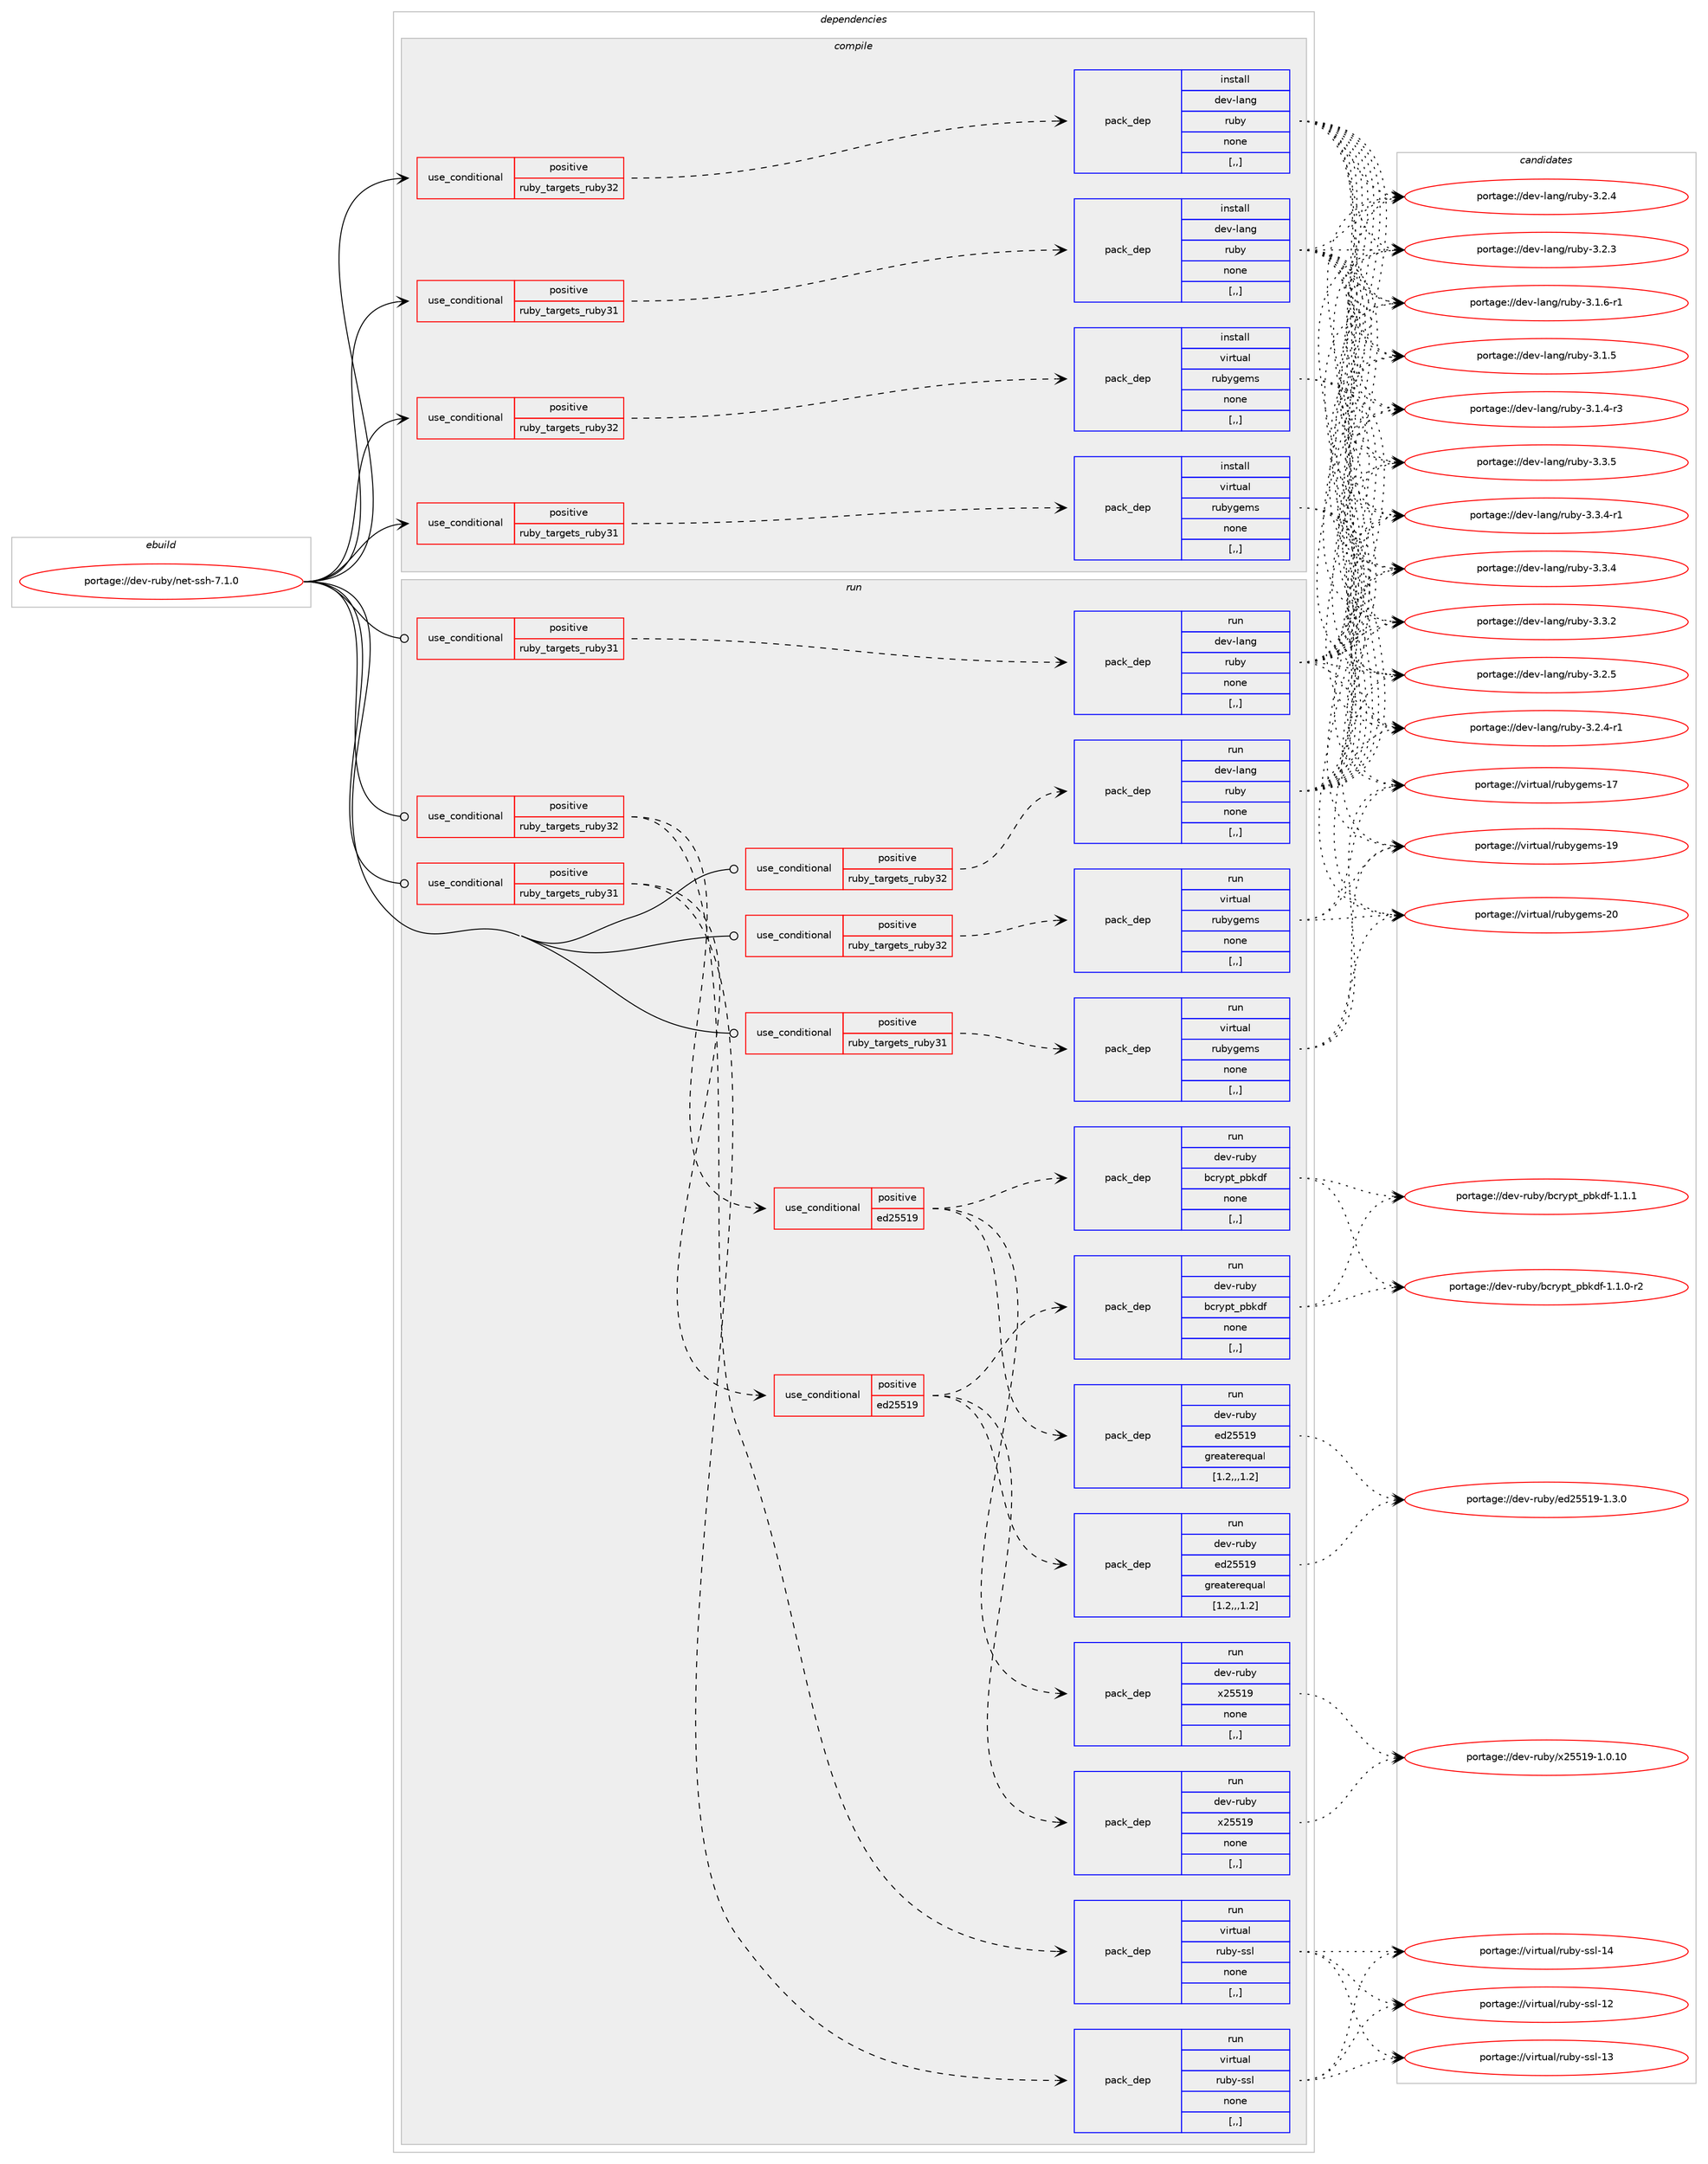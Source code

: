 digraph prolog {

# *************
# Graph options
# *************

newrank=true;
concentrate=true;
compound=true;
graph [rankdir=LR,fontname=Helvetica,fontsize=10,ranksep=1.5];#, ranksep=2.5, nodesep=0.2];
edge  [arrowhead=vee];
node  [fontname=Helvetica,fontsize=10];

# **********
# The ebuild
# **********

subgraph cluster_leftcol {
color=gray;
label=<<i>ebuild</i>>;
id [label="portage://dev-ruby/net-ssh-7.1.0", color=red, width=4, href="../dev-ruby/net-ssh-7.1.0.svg"];
}

# ****************
# The dependencies
# ****************

subgraph cluster_midcol {
color=gray;
label=<<i>dependencies</i>>;
subgraph cluster_compile {
fillcolor="#eeeeee";
style=filled;
label=<<i>compile</i>>;
subgraph cond182848 {
dependency688682 [label=<<TABLE BORDER="0" CELLBORDER="1" CELLSPACING="0" CELLPADDING="4"><TR><TD ROWSPAN="3" CELLPADDING="10">use_conditional</TD></TR><TR><TD>positive</TD></TR><TR><TD>ruby_targets_ruby31</TD></TR></TABLE>>, shape=none, color=red];
subgraph pack500897 {
dependency688683 [label=<<TABLE BORDER="0" CELLBORDER="1" CELLSPACING="0" CELLPADDING="4" WIDTH="220"><TR><TD ROWSPAN="6" CELLPADDING="30">pack_dep</TD></TR><TR><TD WIDTH="110">install</TD></TR><TR><TD>dev-lang</TD></TR><TR><TD>ruby</TD></TR><TR><TD>none</TD></TR><TR><TD>[,,]</TD></TR></TABLE>>, shape=none, color=blue];
}
dependency688682:e -> dependency688683:w [weight=20,style="dashed",arrowhead="vee"];
}
id:e -> dependency688682:w [weight=20,style="solid",arrowhead="vee"];
subgraph cond182849 {
dependency688684 [label=<<TABLE BORDER="0" CELLBORDER="1" CELLSPACING="0" CELLPADDING="4"><TR><TD ROWSPAN="3" CELLPADDING="10">use_conditional</TD></TR><TR><TD>positive</TD></TR><TR><TD>ruby_targets_ruby31</TD></TR></TABLE>>, shape=none, color=red];
subgraph pack500898 {
dependency688685 [label=<<TABLE BORDER="0" CELLBORDER="1" CELLSPACING="0" CELLPADDING="4" WIDTH="220"><TR><TD ROWSPAN="6" CELLPADDING="30">pack_dep</TD></TR><TR><TD WIDTH="110">install</TD></TR><TR><TD>virtual</TD></TR><TR><TD>rubygems</TD></TR><TR><TD>none</TD></TR><TR><TD>[,,]</TD></TR></TABLE>>, shape=none, color=blue];
}
dependency688684:e -> dependency688685:w [weight=20,style="dashed",arrowhead="vee"];
}
id:e -> dependency688684:w [weight=20,style="solid",arrowhead="vee"];
subgraph cond182850 {
dependency688686 [label=<<TABLE BORDER="0" CELLBORDER="1" CELLSPACING="0" CELLPADDING="4"><TR><TD ROWSPAN="3" CELLPADDING="10">use_conditional</TD></TR><TR><TD>positive</TD></TR><TR><TD>ruby_targets_ruby32</TD></TR></TABLE>>, shape=none, color=red];
subgraph pack500899 {
dependency688687 [label=<<TABLE BORDER="0" CELLBORDER="1" CELLSPACING="0" CELLPADDING="4" WIDTH="220"><TR><TD ROWSPAN="6" CELLPADDING="30">pack_dep</TD></TR><TR><TD WIDTH="110">install</TD></TR><TR><TD>dev-lang</TD></TR><TR><TD>ruby</TD></TR><TR><TD>none</TD></TR><TR><TD>[,,]</TD></TR></TABLE>>, shape=none, color=blue];
}
dependency688686:e -> dependency688687:w [weight=20,style="dashed",arrowhead="vee"];
}
id:e -> dependency688686:w [weight=20,style="solid",arrowhead="vee"];
subgraph cond182851 {
dependency688688 [label=<<TABLE BORDER="0" CELLBORDER="1" CELLSPACING="0" CELLPADDING="4"><TR><TD ROWSPAN="3" CELLPADDING="10">use_conditional</TD></TR><TR><TD>positive</TD></TR><TR><TD>ruby_targets_ruby32</TD></TR></TABLE>>, shape=none, color=red];
subgraph pack500900 {
dependency688689 [label=<<TABLE BORDER="0" CELLBORDER="1" CELLSPACING="0" CELLPADDING="4" WIDTH="220"><TR><TD ROWSPAN="6" CELLPADDING="30">pack_dep</TD></TR><TR><TD WIDTH="110">install</TD></TR><TR><TD>virtual</TD></TR><TR><TD>rubygems</TD></TR><TR><TD>none</TD></TR><TR><TD>[,,]</TD></TR></TABLE>>, shape=none, color=blue];
}
dependency688688:e -> dependency688689:w [weight=20,style="dashed",arrowhead="vee"];
}
id:e -> dependency688688:w [weight=20,style="solid",arrowhead="vee"];
}
subgraph cluster_compileandrun {
fillcolor="#eeeeee";
style=filled;
label=<<i>compile and run</i>>;
}
subgraph cluster_run {
fillcolor="#eeeeee";
style=filled;
label=<<i>run</i>>;
subgraph cond182852 {
dependency688690 [label=<<TABLE BORDER="0" CELLBORDER="1" CELLSPACING="0" CELLPADDING="4"><TR><TD ROWSPAN="3" CELLPADDING="10">use_conditional</TD></TR><TR><TD>positive</TD></TR><TR><TD>ruby_targets_ruby31</TD></TR></TABLE>>, shape=none, color=red];
subgraph pack500901 {
dependency688691 [label=<<TABLE BORDER="0" CELLBORDER="1" CELLSPACING="0" CELLPADDING="4" WIDTH="220"><TR><TD ROWSPAN="6" CELLPADDING="30">pack_dep</TD></TR><TR><TD WIDTH="110">run</TD></TR><TR><TD>dev-lang</TD></TR><TR><TD>ruby</TD></TR><TR><TD>none</TD></TR><TR><TD>[,,]</TD></TR></TABLE>>, shape=none, color=blue];
}
dependency688690:e -> dependency688691:w [weight=20,style="dashed",arrowhead="vee"];
}
id:e -> dependency688690:w [weight=20,style="solid",arrowhead="odot"];
subgraph cond182853 {
dependency688692 [label=<<TABLE BORDER="0" CELLBORDER="1" CELLSPACING="0" CELLPADDING="4"><TR><TD ROWSPAN="3" CELLPADDING="10">use_conditional</TD></TR><TR><TD>positive</TD></TR><TR><TD>ruby_targets_ruby31</TD></TR></TABLE>>, shape=none, color=red];
subgraph pack500902 {
dependency688693 [label=<<TABLE BORDER="0" CELLBORDER="1" CELLSPACING="0" CELLPADDING="4" WIDTH="220"><TR><TD ROWSPAN="6" CELLPADDING="30">pack_dep</TD></TR><TR><TD WIDTH="110">run</TD></TR><TR><TD>virtual</TD></TR><TR><TD>ruby-ssl</TD></TR><TR><TD>none</TD></TR><TR><TD>[,,]</TD></TR></TABLE>>, shape=none, color=blue];
}
dependency688692:e -> dependency688693:w [weight=20,style="dashed",arrowhead="vee"];
subgraph cond182854 {
dependency688694 [label=<<TABLE BORDER="0" CELLBORDER="1" CELLSPACING="0" CELLPADDING="4"><TR><TD ROWSPAN="3" CELLPADDING="10">use_conditional</TD></TR><TR><TD>positive</TD></TR><TR><TD>ed25519</TD></TR></TABLE>>, shape=none, color=red];
subgraph pack500903 {
dependency688695 [label=<<TABLE BORDER="0" CELLBORDER="1" CELLSPACING="0" CELLPADDING="4" WIDTH="220"><TR><TD ROWSPAN="6" CELLPADDING="30">pack_dep</TD></TR><TR><TD WIDTH="110">run</TD></TR><TR><TD>dev-ruby</TD></TR><TR><TD>ed25519</TD></TR><TR><TD>greaterequal</TD></TR><TR><TD>[1.2,,,1.2]</TD></TR></TABLE>>, shape=none, color=blue];
}
dependency688694:e -> dependency688695:w [weight=20,style="dashed",arrowhead="vee"];
subgraph pack500904 {
dependency688696 [label=<<TABLE BORDER="0" CELLBORDER="1" CELLSPACING="0" CELLPADDING="4" WIDTH="220"><TR><TD ROWSPAN="6" CELLPADDING="30">pack_dep</TD></TR><TR><TD WIDTH="110">run</TD></TR><TR><TD>dev-ruby</TD></TR><TR><TD>x25519</TD></TR><TR><TD>none</TD></TR><TR><TD>[,,]</TD></TR></TABLE>>, shape=none, color=blue];
}
dependency688694:e -> dependency688696:w [weight=20,style="dashed",arrowhead="vee"];
subgraph pack500905 {
dependency688697 [label=<<TABLE BORDER="0" CELLBORDER="1" CELLSPACING="0" CELLPADDING="4" WIDTH="220"><TR><TD ROWSPAN="6" CELLPADDING="30">pack_dep</TD></TR><TR><TD WIDTH="110">run</TD></TR><TR><TD>dev-ruby</TD></TR><TR><TD>bcrypt_pbkdf</TD></TR><TR><TD>none</TD></TR><TR><TD>[,,]</TD></TR></TABLE>>, shape=none, color=blue];
}
dependency688694:e -> dependency688697:w [weight=20,style="dashed",arrowhead="vee"];
}
dependency688692:e -> dependency688694:w [weight=20,style="dashed",arrowhead="vee"];
}
id:e -> dependency688692:w [weight=20,style="solid",arrowhead="odot"];
subgraph cond182855 {
dependency688698 [label=<<TABLE BORDER="0" CELLBORDER="1" CELLSPACING="0" CELLPADDING="4"><TR><TD ROWSPAN="3" CELLPADDING="10">use_conditional</TD></TR><TR><TD>positive</TD></TR><TR><TD>ruby_targets_ruby31</TD></TR></TABLE>>, shape=none, color=red];
subgraph pack500906 {
dependency688699 [label=<<TABLE BORDER="0" CELLBORDER="1" CELLSPACING="0" CELLPADDING="4" WIDTH="220"><TR><TD ROWSPAN="6" CELLPADDING="30">pack_dep</TD></TR><TR><TD WIDTH="110">run</TD></TR><TR><TD>virtual</TD></TR><TR><TD>rubygems</TD></TR><TR><TD>none</TD></TR><TR><TD>[,,]</TD></TR></TABLE>>, shape=none, color=blue];
}
dependency688698:e -> dependency688699:w [weight=20,style="dashed",arrowhead="vee"];
}
id:e -> dependency688698:w [weight=20,style="solid",arrowhead="odot"];
subgraph cond182856 {
dependency688700 [label=<<TABLE BORDER="0" CELLBORDER="1" CELLSPACING="0" CELLPADDING="4"><TR><TD ROWSPAN="3" CELLPADDING="10">use_conditional</TD></TR><TR><TD>positive</TD></TR><TR><TD>ruby_targets_ruby32</TD></TR></TABLE>>, shape=none, color=red];
subgraph pack500907 {
dependency688701 [label=<<TABLE BORDER="0" CELLBORDER="1" CELLSPACING="0" CELLPADDING="4" WIDTH="220"><TR><TD ROWSPAN="6" CELLPADDING="30">pack_dep</TD></TR><TR><TD WIDTH="110">run</TD></TR><TR><TD>dev-lang</TD></TR><TR><TD>ruby</TD></TR><TR><TD>none</TD></TR><TR><TD>[,,]</TD></TR></TABLE>>, shape=none, color=blue];
}
dependency688700:e -> dependency688701:w [weight=20,style="dashed",arrowhead="vee"];
}
id:e -> dependency688700:w [weight=20,style="solid",arrowhead="odot"];
subgraph cond182857 {
dependency688702 [label=<<TABLE BORDER="0" CELLBORDER="1" CELLSPACING="0" CELLPADDING="4"><TR><TD ROWSPAN="3" CELLPADDING="10">use_conditional</TD></TR><TR><TD>positive</TD></TR><TR><TD>ruby_targets_ruby32</TD></TR></TABLE>>, shape=none, color=red];
subgraph pack500908 {
dependency688703 [label=<<TABLE BORDER="0" CELLBORDER="1" CELLSPACING="0" CELLPADDING="4" WIDTH="220"><TR><TD ROWSPAN="6" CELLPADDING="30">pack_dep</TD></TR><TR><TD WIDTH="110">run</TD></TR><TR><TD>virtual</TD></TR><TR><TD>ruby-ssl</TD></TR><TR><TD>none</TD></TR><TR><TD>[,,]</TD></TR></TABLE>>, shape=none, color=blue];
}
dependency688702:e -> dependency688703:w [weight=20,style="dashed",arrowhead="vee"];
subgraph cond182858 {
dependency688704 [label=<<TABLE BORDER="0" CELLBORDER="1" CELLSPACING="0" CELLPADDING="4"><TR><TD ROWSPAN="3" CELLPADDING="10">use_conditional</TD></TR><TR><TD>positive</TD></TR><TR><TD>ed25519</TD></TR></TABLE>>, shape=none, color=red];
subgraph pack500909 {
dependency688705 [label=<<TABLE BORDER="0" CELLBORDER="1" CELLSPACING="0" CELLPADDING="4" WIDTH="220"><TR><TD ROWSPAN="6" CELLPADDING="30">pack_dep</TD></TR><TR><TD WIDTH="110">run</TD></TR><TR><TD>dev-ruby</TD></TR><TR><TD>ed25519</TD></TR><TR><TD>greaterequal</TD></TR><TR><TD>[1.2,,,1.2]</TD></TR></TABLE>>, shape=none, color=blue];
}
dependency688704:e -> dependency688705:w [weight=20,style="dashed",arrowhead="vee"];
subgraph pack500910 {
dependency688706 [label=<<TABLE BORDER="0" CELLBORDER="1" CELLSPACING="0" CELLPADDING="4" WIDTH="220"><TR><TD ROWSPAN="6" CELLPADDING="30">pack_dep</TD></TR><TR><TD WIDTH="110">run</TD></TR><TR><TD>dev-ruby</TD></TR><TR><TD>x25519</TD></TR><TR><TD>none</TD></TR><TR><TD>[,,]</TD></TR></TABLE>>, shape=none, color=blue];
}
dependency688704:e -> dependency688706:w [weight=20,style="dashed",arrowhead="vee"];
subgraph pack500911 {
dependency688707 [label=<<TABLE BORDER="0" CELLBORDER="1" CELLSPACING="0" CELLPADDING="4" WIDTH="220"><TR><TD ROWSPAN="6" CELLPADDING="30">pack_dep</TD></TR><TR><TD WIDTH="110">run</TD></TR><TR><TD>dev-ruby</TD></TR><TR><TD>bcrypt_pbkdf</TD></TR><TR><TD>none</TD></TR><TR><TD>[,,]</TD></TR></TABLE>>, shape=none, color=blue];
}
dependency688704:e -> dependency688707:w [weight=20,style="dashed",arrowhead="vee"];
}
dependency688702:e -> dependency688704:w [weight=20,style="dashed",arrowhead="vee"];
}
id:e -> dependency688702:w [weight=20,style="solid",arrowhead="odot"];
subgraph cond182859 {
dependency688708 [label=<<TABLE BORDER="0" CELLBORDER="1" CELLSPACING="0" CELLPADDING="4"><TR><TD ROWSPAN="3" CELLPADDING="10">use_conditional</TD></TR><TR><TD>positive</TD></TR><TR><TD>ruby_targets_ruby32</TD></TR></TABLE>>, shape=none, color=red];
subgraph pack500912 {
dependency688709 [label=<<TABLE BORDER="0" CELLBORDER="1" CELLSPACING="0" CELLPADDING="4" WIDTH="220"><TR><TD ROWSPAN="6" CELLPADDING="30">pack_dep</TD></TR><TR><TD WIDTH="110">run</TD></TR><TR><TD>virtual</TD></TR><TR><TD>rubygems</TD></TR><TR><TD>none</TD></TR><TR><TD>[,,]</TD></TR></TABLE>>, shape=none, color=blue];
}
dependency688708:e -> dependency688709:w [weight=20,style="dashed",arrowhead="vee"];
}
id:e -> dependency688708:w [weight=20,style="solid",arrowhead="odot"];
}
}

# **************
# The candidates
# **************

subgraph cluster_choices {
rank=same;
color=gray;
label=<<i>candidates</i>>;

subgraph choice500897 {
color=black;
nodesep=1;
choice10010111845108971101034711411798121455146514653 [label="portage://dev-lang/ruby-3.3.5", color=red, width=4,href="../dev-lang/ruby-3.3.5.svg"];
choice100101118451089711010347114117981214551465146524511449 [label="portage://dev-lang/ruby-3.3.4-r1", color=red, width=4,href="../dev-lang/ruby-3.3.4-r1.svg"];
choice10010111845108971101034711411798121455146514652 [label="portage://dev-lang/ruby-3.3.4", color=red, width=4,href="../dev-lang/ruby-3.3.4.svg"];
choice10010111845108971101034711411798121455146514650 [label="portage://dev-lang/ruby-3.3.2", color=red, width=4,href="../dev-lang/ruby-3.3.2.svg"];
choice10010111845108971101034711411798121455146504653 [label="portage://dev-lang/ruby-3.2.5", color=red, width=4,href="../dev-lang/ruby-3.2.5.svg"];
choice100101118451089711010347114117981214551465046524511449 [label="portage://dev-lang/ruby-3.2.4-r1", color=red, width=4,href="../dev-lang/ruby-3.2.4-r1.svg"];
choice10010111845108971101034711411798121455146504652 [label="portage://dev-lang/ruby-3.2.4", color=red, width=4,href="../dev-lang/ruby-3.2.4.svg"];
choice10010111845108971101034711411798121455146504651 [label="portage://dev-lang/ruby-3.2.3", color=red, width=4,href="../dev-lang/ruby-3.2.3.svg"];
choice100101118451089711010347114117981214551464946544511449 [label="portage://dev-lang/ruby-3.1.6-r1", color=red, width=4,href="../dev-lang/ruby-3.1.6-r1.svg"];
choice10010111845108971101034711411798121455146494653 [label="portage://dev-lang/ruby-3.1.5", color=red, width=4,href="../dev-lang/ruby-3.1.5.svg"];
choice100101118451089711010347114117981214551464946524511451 [label="portage://dev-lang/ruby-3.1.4-r3", color=red, width=4,href="../dev-lang/ruby-3.1.4-r3.svg"];
dependency688683:e -> choice10010111845108971101034711411798121455146514653:w [style=dotted,weight="100"];
dependency688683:e -> choice100101118451089711010347114117981214551465146524511449:w [style=dotted,weight="100"];
dependency688683:e -> choice10010111845108971101034711411798121455146514652:w [style=dotted,weight="100"];
dependency688683:e -> choice10010111845108971101034711411798121455146514650:w [style=dotted,weight="100"];
dependency688683:e -> choice10010111845108971101034711411798121455146504653:w [style=dotted,weight="100"];
dependency688683:e -> choice100101118451089711010347114117981214551465046524511449:w [style=dotted,weight="100"];
dependency688683:e -> choice10010111845108971101034711411798121455146504652:w [style=dotted,weight="100"];
dependency688683:e -> choice10010111845108971101034711411798121455146504651:w [style=dotted,weight="100"];
dependency688683:e -> choice100101118451089711010347114117981214551464946544511449:w [style=dotted,weight="100"];
dependency688683:e -> choice10010111845108971101034711411798121455146494653:w [style=dotted,weight="100"];
dependency688683:e -> choice100101118451089711010347114117981214551464946524511451:w [style=dotted,weight="100"];
}
subgraph choice500898 {
color=black;
nodesep=1;
choice118105114116117971084711411798121103101109115455048 [label="portage://virtual/rubygems-20", color=red, width=4,href="../virtual/rubygems-20.svg"];
choice118105114116117971084711411798121103101109115454957 [label="portage://virtual/rubygems-19", color=red, width=4,href="../virtual/rubygems-19.svg"];
choice118105114116117971084711411798121103101109115454955 [label="portage://virtual/rubygems-17", color=red, width=4,href="../virtual/rubygems-17.svg"];
dependency688685:e -> choice118105114116117971084711411798121103101109115455048:w [style=dotted,weight="100"];
dependency688685:e -> choice118105114116117971084711411798121103101109115454957:w [style=dotted,weight="100"];
dependency688685:e -> choice118105114116117971084711411798121103101109115454955:w [style=dotted,weight="100"];
}
subgraph choice500899 {
color=black;
nodesep=1;
choice10010111845108971101034711411798121455146514653 [label="portage://dev-lang/ruby-3.3.5", color=red, width=4,href="../dev-lang/ruby-3.3.5.svg"];
choice100101118451089711010347114117981214551465146524511449 [label="portage://dev-lang/ruby-3.3.4-r1", color=red, width=4,href="../dev-lang/ruby-3.3.4-r1.svg"];
choice10010111845108971101034711411798121455146514652 [label="portage://dev-lang/ruby-3.3.4", color=red, width=4,href="../dev-lang/ruby-3.3.4.svg"];
choice10010111845108971101034711411798121455146514650 [label="portage://dev-lang/ruby-3.3.2", color=red, width=4,href="../dev-lang/ruby-3.3.2.svg"];
choice10010111845108971101034711411798121455146504653 [label="portage://dev-lang/ruby-3.2.5", color=red, width=4,href="../dev-lang/ruby-3.2.5.svg"];
choice100101118451089711010347114117981214551465046524511449 [label="portage://dev-lang/ruby-3.2.4-r1", color=red, width=4,href="../dev-lang/ruby-3.2.4-r1.svg"];
choice10010111845108971101034711411798121455146504652 [label="portage://dev-lang/ruby-3.2.4", color=red, width=4,href="../dev-lang/ruby-3.2.4.svg"];
choice10010111845108971101034711411798121455146504651 [label="portage://dev-lang/ruby-3.2.3", color=red, width=4,href="../dev-lang/ruby-3.2.3.svg"];
choice100101118451089711010347114117981214551464946544511449 [label="portage://dev-lang/ruby-3.1.6-r1", color=red, width=4,href="../dev-lang/ruby-3.1.6-r1.svg"];
choice10010111845108971101034711411798121455146494653 [label="portage://dev-lang/ruby-3.1.5", color=red, width=4,href="../dev-lang/ruby-3.1.5.svg"];
choice100101118451089711010347114117981214551464946524511451 [label="portage://dev-lang/ruby-3.1.4-r3", color=red, width=4,href="../dev-lang/ruby-3.1.4-r3.svg"];
dependency688687:e -> choice10010111845108971101034711411798121455146514653:w [style=dotted,weight="100"];
dependency688687:e -> choice100101118451089711010347114117981214551465146524511449:w [style=dotted,weight="100"];
dependency688687:e -> choice10010111845108971101034711411798121455146514652:w [style=dotted,weight="100"];
dependency688687:e -> choice10010111845108971101034711411798121455146514650:w [style=dotted,weight="100"];
dependency688687:e -> choice10010111845108971101034711411798121455146504653:w [style=dotted,weight="100"];
dependency688687:e -> choice100101118451089711010347114117981214551465046524511449:w [style=dotted,weight="100"];
dependency688687:e -> choice10010111845108971101034711411798121455146504652:w [style=dotted,weight="100"];
dependency688687:e -> choice10010111845108971101034711411798121455146504651:w [style=dotted,weight="100"];
dependency688687:e -> choice100101118451089711010347114117981214551464946544511449:w [style=dotted,weight="100"];
dependency688687:e -> choice10010111845108971101034711411798121455146494653:w [style=dotted,weight="100"];
dependency688687:e -> choice100101118451089711010347114117981214551464946524511451:w [style=dotted,weight="100"];
}
subgraph choice500900 {
color=black;
nodesep=1;
choice118105114116117971084711411798121103101109115455048 [label="portage://virtual/rubygems-20", color=red, width=4,href="../virtual/rubygems-20.svg"];
choice118105114116117971084711411798121103101109115454957 [label="portage://virtual/rubygems-19", color=red, width=4,href="../virtual/rubygems-19.svg"];
choice118105114116117971084711411798121103101109115454955 [label="portage://virtual/rubygems-17", color=red, width=4,href="../virtual/rubygems-17.svg"];
dependency688689:e -> choice118105114116117971084711411798121103101109115455048:w [style=dotted,weight="100"];
dependency688689:e -> choice118105114116117971084711411798121103101109115454957:w [style=dotted,weight="100"];
dependency688689:e -> choice118105114116117971084711411798121103101109115454955:w [style=dotted,weight="100"];
}
subgraph choice500901 {
color=black;
nodesep=1;
choice10010111845108971101034711411798121455146514653 [label="portage://dev-lang/ruby-3.3.5", color=red, width=4,href="../dev-lang/ruby-3.3.5.svg"];
choice100101118451089711010347114117981214551465146524511449 [label="portage://dev-lang/ruby-3.3.4-r1", color=red, width=4,href="../dev-lang/ruby-3.3.4-r1.svg"];
choice10010111845108971101034711411798121455146514652 [label="portage://dev-lang/ruby-3.3.4", color=red, width=4,href="../dev-lang/ruby-3.3.4.svg"];
choice10010111845108971101034711411798121455146514650 [label="portage://dev-lang/ruby-3.3.2", color=red, width=4,href="../dev-lang/ruby-3.3.2.svg"];
choice10010111845108971101034711411798121455146504653 [label="portage://dev-lang/ruby-3.2.5", color=red, width=4,href="../dev-lang/ruby-3.2.5.svg"];
choice100101118451089711010347114117981214551465046524511449 [label="portage://dev-lang/ruby-3.2.4-r1", color=red, width=4,href="../dev-lang/ruby-3.2.4-r1.svg"];
choice10010111845108971101034711411798121455146504652 [label="portage://dev-lang/ruby-3.2.4", color=red, width=4,href="../dev-lang/ruby-3.2.4.svg"];
choice10010111845108971101034711411798121455146504651 [label="portage://dev-lang/ruby-3.2.3", color=red, width=4,href="../dev-lang/ruby-3.2.3.svg"];
choice100101118451089711010347114117981214551464946544511449 [label="portage://dev-lang/ruby-3.1.6-r1", color=red, width=4,href="../dev-lang/ruby-3.1.6-r1.svg"];
choice10010111845108971101034711411798121455146494653 [label="portage://dev-lang/ruby-3.1.5", color=red, width=4,href="../dev-lang/ruby-3.1.5.svg"];
choice100101118451089711010347114117981214551464946524511451 [label="portage://dev-lang/ruby-3.1.4-r3", color=red, width=4,href="../dev-lang/ruby-3.1.4-r3.svg"];
dependency688691:e -> choice10010111845108971101034711411798121455146514653:w [style=dotted,weight="100"];
dependency688691:e -> choice100101118451089711010347114117981214551465146524511449:w [style=dotted,weight="100"];
dependency688691:e -> choice10010111845108971101034711411798121455146514652:w [style=dotted,weight="100"];
dependency688691:e -> choice10010111845108971101034711411798121455146514650:w [style=dotted,weight="100"];
dependency688691:e -> choice10010111845108971101034711411798121455146504653:w [style=dotted,weight="100"];
dependency688691:e -> choice100101118451089711010347114117981214551465046524511449:w [style=dotted,weight="100"];
dependency688691:e -> choice10010111845108971101034711411798121455146504652:w [style=dotted,weight="100"];
dependency688691:e -> choice10010111845108971101034711411798121455146504651:w [style=dotted,weight="100"];
dependency688691:e -> choice100101118451089711010347114117981214551464946544511449:w [style=dotted,weight="100"];
dependency688691:e -> choice10010111845108971101034711411798121455146494653:w [style=dotted,weight="100"];
dependency688691:e -> choice100101118451089711010347114117981214551464946524511451:w [style=dotted,weight="100"];
}
subgraph choice500902 {
color=black;
nodesep=1;
choice11810511411611797108471141179812145115115108454952 [label="portage://virtual/ruby-ssl-14", color=red, width=4,href="../virtual/ruby-ssl-14.svg"];
choice11810511411611797108471141179812145115115108454951 [label="portage://virtual/ruby-ssl-13", color=red, width=4,href="../virtual/ruby-ssl-13.svg"];
choice11810511411611797108471141179812145115115108454950 [label="portage://virtual/ruby-ssl-12", color=red, width=4,href="../virtual/ruby-ssl-12.svg"];
dependency688693:e -> choice11810511411611797108471141179812145115115108454952:w [style=dotted,weight="100"];
dependency688693:e -> choice11810511411611797108471141179812145115115108454951:w [style=dotted,weight="100"];
dependency688693:e -> choice11810511411611797108471141179812145115115108454950:w [style=dotted,weight="100"];
}
subgraph choice500903 {
color=black;
nodesep=1;
choice1001011184511411798121471011005053534957454946514648 [label="portage://dev-ruby/ed25519-1.3.0", color=red, width=4,href="../dev-ruby/ed25519-1.3.0.svg"];
dependency688695:e -> choice1001011184511411798121471011005053534957454946514648:w [style=dotted,weight="100"];
}
subgraph choice500904 {
color=black;
nodesep=1;
choice100101118451141179812147120505353495745494648464948 [label="portage://dev-ruby/x25519-1.0.10", color=red, width=4,href="../dev-ruby/x25519-1.0.10.svg"];
dependency688696:e -> choice100101118451141179812147120505353495745494648464948:w [style=dotted,weight="100"];
}
subgraph choice500905 {
color=black;
nodesep=1;
choice10010111845114117981214798991141211121169511298107100102454946494649 [label="portage://dev-ruby/bcrypt_pbkdf-1.1.1", color=red, width=4,href="../dev-ruby/bcrypt_pbkdf-1.1.1.svg"];
choice100101118451141179812147989911412111211695112981071001024549464946484511450 [label="portage://dev-ruby/bcrypt_pbkdf-1.1.0-r2", color=red, width=4,href="../dev-ruby/bcrypt_pbkdf-1.1.0-r2.svg"];
dependency688697:e -> choice10010111845114117981214798991141211121169511298107100102454946494649:w [style=dotted,weight="100"];
dependency688697:e -> choice100101118451141179812147989911412111211695112981071001024549464946484511450:w [style=dotted,weight="100"];
}
subgraph choice500906 {
color=black;
nodesep=1;
choice118105114116117971084711411798121103101109115455048 [label="portage://virtual/rubygems-20", color=red, width=4,href="../virtual/rubygems-20.svg"];
choice118105114116117971084711411798121103101109115454957 [label="portage://virtual/rubygems-19", color=red, width=4,href="../virtual/rubygems-19.svg"];
choice118105114116117971084711411798121103101109115454955 [label="portage://virtual/rubygems-17", color=red, width=4,href="../virtual/rubygems-17.svg"];
dependency688699:e -> choice118105114116117971084711411798121103101109115455048:w [style=dotted,weight="100"];
dependency688699:e -> choice118105114116117971084711411798121103101109115454957:w [style=dotted,weight="100"];
dependency688699:e -> choice118105114116117971084711411798121103101109115454955:w [style=dotted,weight="100"];
}
subgraph choice500907 {
color=black;
nodesep=1;
choice10010111845108971101034711411798121455146514653 [label="portage://dev-lang/ruby-3.3.5", color=red, width=4,href="../dev-lang/ruby-3.3.5.svg"];
choice100101118451089711010347114117981214551465146524511449 [label="portage://dev-lang/ruby-3.3.4-r1", color=red, width=4,href="../dev-lang/ruby-3.3.4-r1.svg"];
choice10010111845108971101034711411798121455146514652 [label="portage://dev-lang/ruby-3.3.4", color=red, width=4,href="../dev-lang/ruby-3.3.4.svg"];
choice10010111845108971101034711411798121455146514650 [label="portage://dev-lang/ruby-3.3.2", color=red, width=4,href="../dev-lang/ruby-3.3.2.svg"];
choice10010111845108971101034711411798121455146504653 [label="portage://dev-lang/ruby-3.2.5", color=red, width=4,href="../dev-lang/ruby-3.2.5.svg"];
choice100101118451089711010347114117981214551465046524511449 [label="portage://dev-lang/ruby-3.2.4-r1", color=red, width=4,href="../dev-lang/ruby-3.2.4-r1.svg"];
choice10010111845108971101034711411798121455146504652 [label="portage://dev-lang/ruby-3.2.4", color=red, width=4,href="../dev-lang/ruby-3.2.4.svg"];
choice10010111845108971101034711411798121455146504651 [label="portage://dev-lang/ruby-3.2.3", color=red, width=4,href="../dev-lang/ruby-3.2.3.svg"];
choice100101118451089711010347114117981214551464946544511449 [label="portage://dev-lang/ruby-3.1.6-r1", color=red, width=4,href="../dev-lang/ruby-3.1.6-r1.svg"];
choice10010111845108971101034711411798121455146494653 [label="portage://dev-lang/ruby-3.1.5", color=red, width=4,href="../dev-lang/ruby-3.1.5.svg"];
choice100101118451089711010347114117981214551464946524511451 [label="portage://dev-lang/ruby-3.1.4-r3", color=red, width=4,href="../dev-lang/ruby-3.1.4-r3.svg"];
dependency688701:e -> choice10010111845108971101034711411798121455146514653:w [style=dotted,weight="100"];
dependency688701:e -> choice100101118451089711010347114117981214551465146524511449:w [style=dotted,weight="100"];
dependency688701:e -> choice10010111845108971101034711411798121455146514652:w [style=dotted,weight="100"];
dependency688701:e -> choice10010111845108971101034711411798121455146514650:w [style=dotted,weight="100"];
dependency688701:e -> choice10010111845108971101034711411798121455146504653:w [style=dotted,weight="100"];
dependency688701:e -> choice100101118451089711010347114117981214551465046524511449:w [style=dotted,weight="100"];
dependency688701:e -> choice10010111845108971101034711411798121455146504652:w [style=dotted,weight="100"];
dependency688701:e -> choice10010111845108971101034711411798121455146504651:w [style=dotted,weight="100"];
dependency688701:e -> choice100101118451089711010347114117981214551464946544511449:w [style=dotted,weight="100"];
dependency688701:e -> choice10010111845108971101034711411798121455146494653:w [style=dotted,weight="100"];
dependency688701:e -> choice100101118451089711010347114117981214551464946524511451:w [style=dotted,weight="100"];
}
subgraph choice500908 {
color=black;
nodesep=1;
choice11810511411611797108471141179812145115115108454952 [label="portage://virtual/ruby-ssl-14", color=red, width=4,href="../virtual/ruby-ssl-14.svg"];
choice11810511411611797108471141179812145115115108454951 [label="portage://virtual/ruby-ssl-13", color=red, width=4,href="../virtual/ruby-ssl-13.svg"];
choice11810511411611797108471141179812145115115108454950 [label="portage://virtual/ruby-ssl-12", color=red, width=4,href="../virtual/ruby-ssl-12.svg"];
dependency688703:e -> choice11810511411611797108471141179812145115115108454952:w [style=dotted,weight="100"];
dependency688703:e -> choice11810511411611797108471141179812145115115108454951:w [style=dotted,weight="100"];
dependency688703:e -> choice11810511411611797108471141179812145115115108454950:w [style=dotted,weight="100"];
}
subgraph choice500909 {
color=black;
nodesep=1;
choice1001011184511411798121471011005053534957454946514648 [label="portage://dev-ruby/ed25519-1.3.0", color=red, width=4,href="../dev-ruby/ed25519-1.3.0.svg"];
dependency688705:e -> choice1001011184511411798121471011005053534957454946514648:w [style=dotted,weight="100"];
}
subgraph choice500910 {
color=black;
nodesep=1;
choice100101118451141179812147120505353495745494648464948 [label="portage://dev-ruby/x25519-1.0.10", color=red, width=4,href="../dev-ruby/x25519-1.0.10.svg"];
dependency688706:e -> choice100101118451141179812147120505353495745494648464948:w [style=dotted,weight="100"];
}
subgraph choice500911 {
color=black;
nodesep=1;
choice10010111845114117981214798991141211121169511298107100102454946494649 [label="portage://dev-ruby/bcrypt_pbkdf-1.1.1", color=red, width=4,href="../dev-ruby/bcrypt_pbkdf-1.1.1.svg"];
choice100101118451141179812147989911412111211695112981071001024549464946484511450 [label="portage://dev-ruby/bcrypt_pbkdf-1.1.0-r2", color=red, width=4,href="../dev-ruby/bcrypt_pbkdf-1.1.0-r2.svg"];
dependency688707:e -> choice10010111845114117981214798991141211121169511298107100102454946494649:w [style=dotted,weight="100"];
dependency688707:e -> choice100101118451141179812147989911412111211695112981071001024549464946484511450:w [style=dotted,weight="100"];
}
subgraph choice500912 {
color=black;
nodesep=1;
choice118105114116117971084711411798121103101109115455048 [label="portage://virtual/rubygems-20", color=red, width=4,href="../virtual/rubygems-20.svg"];
choice118105114116117971084711411798121103101109115454957 [label="portage://virtual/rubygems-19", color=red, width=4,href="../virtual/rubygems-19.svg"];
choice118105114116117971084711411798121103101109115454955 [label="portage://virtual/rubygems-17", color=red, width=4,href="../virtual/rubygems-17.svg"];
dependency688709:e -> choice118105114116117971084711411798121103101109115455048:w [style=dotted,weight="100"];
dependency688709:e -> choice118105114116117971084711411798121103101109115454957:w [style=dotted,weight="100"];
dependency688709:e -> choice118105114116117971084711411798121103101109115454955:w [style=dotted,weight="100"];
}
}

}

